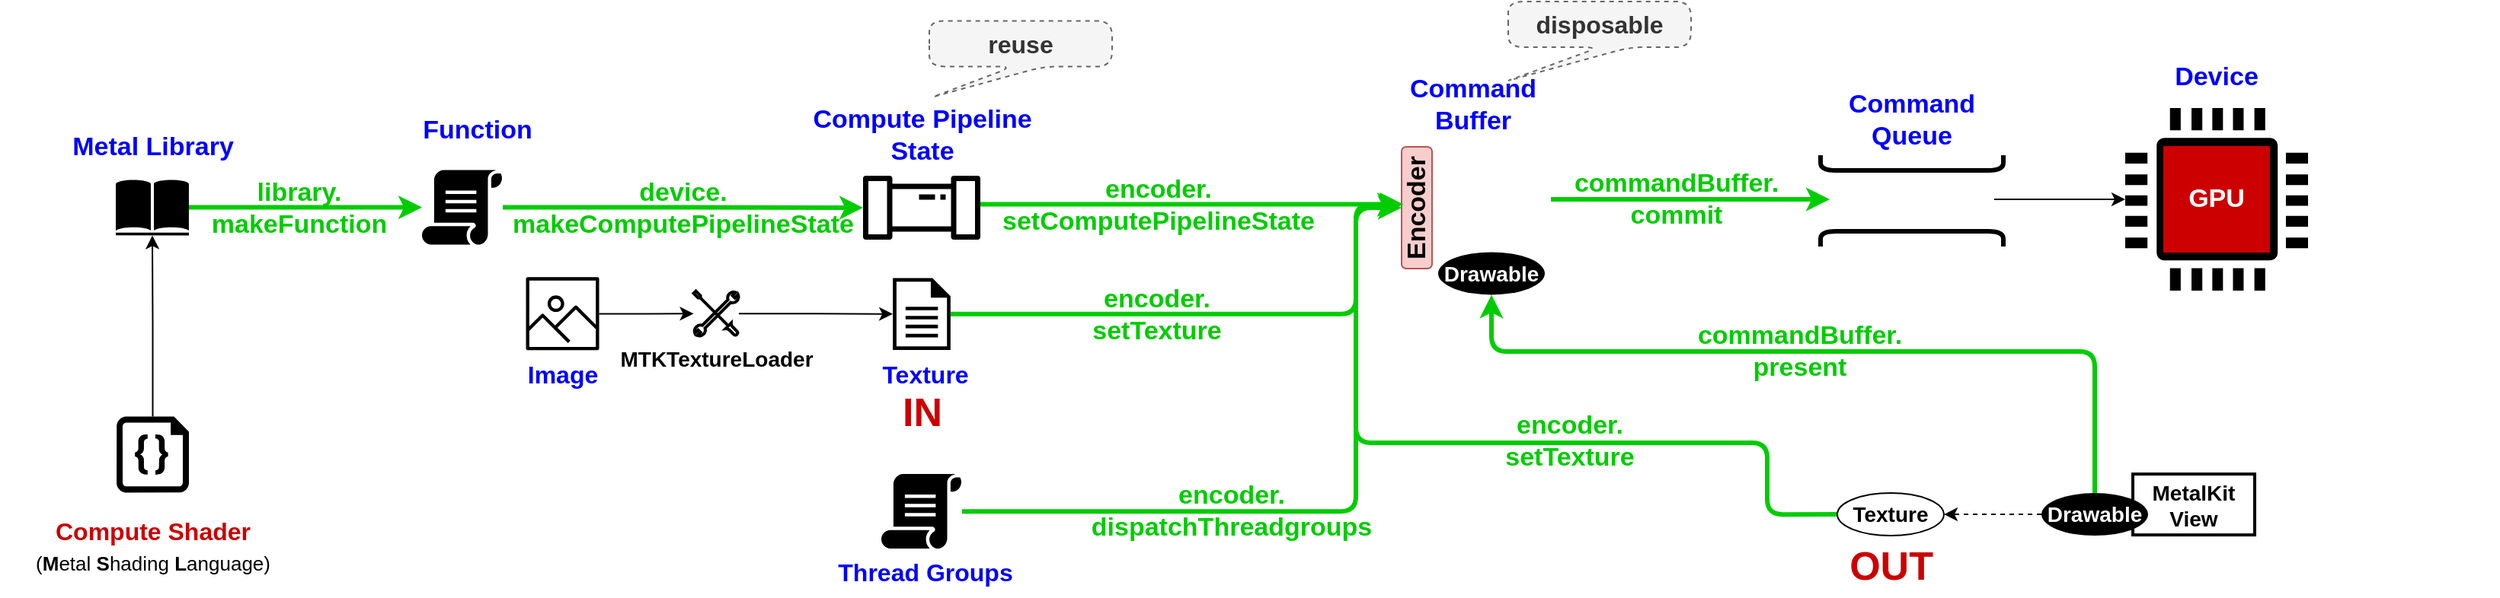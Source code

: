 <mxfile version="21.1.2" type="device">
  <diagram id="IPethDhe6ZVQqmIALtQ7" name="ページ1">
    <mxGraphModel dx="819" dy="1621" grid="1" gridSize="10" guides="1" tooltips="1" connect="1" arrows="1" fold="1" page="1" pageScale="1" pageWidth="827" pageHeight="1169" math="0" shadow="0">
      <root>
        <mxCell id="0" />
        <mxCell id="1" parent="0" />
        <mxCell id="iJuPHeYt4IxbWrObO4ik-1" value="Encoder" style="rounded=1;whiteSpace=wrap;html=1;rotation=-90;fontStyle=1;fontSize=17;fillColor=#f8cecc;strokeColor=#b85450;" parent="1" vertex="1">
          <mxGeometry x="890" y="95.5" width="80" height="20" as="geometry" />
        </mxCell>
        <mxCell id="iJuPHeYt4IxbWrObO4ik-2" style="edgeStyle=orthogonalEdgeStyle;rounded=0;orthogonalLoop=1;jettySize=auto;html=1;strokeColor=#00CC00;strokeWidth=3;fillColor=#d5e8d4;" parent="1" source="iJuPHeYt4IxbWrObO4ik-8" target="iJuPHeYt4IxbWrObO4ik-13" edge="1">
          <mxGeometry relative="1" as="geometry" />
        </mxCell>
        <mxCell id="iJuPHeYt4IxbWrObO4ik-3" value="&lt;font style=&quot;font-size: 17px;&quot;&gt;&lt;span style=&quot;font-size: 17px;&quot;&gt;library.&lt;br&gt;makeFunction&lt;/span&gt;&lt;/font&gt;" style="edgeLabel;html=1;align=center;verticalAlign=middle;resizable=0;points=[];labelBackgroundColor=none;fontSize=17;fontStyle=1;fontColor=#00CC00;" parent="iJuPHeYt4IxbWrObO4ik-2" vertex="1" connectable="0">
          <mxGeometry x="-0.252" relative="1" as="geometry">
            <mxPoint x="15" as="offset" />
          </mxGeometry>
        </mxCell>
        <mxCell id="iJuPHeYt4IxbWrObO4ik-4" style="edgeStyle=orthogonalEdgeStyle;rounded=0;orthogonalLoop=1;jettySize=auto;html=1;strokeColor=#00CC00;strokeWidth=3;fillColor=#d5e8d4;fontStyle=1;fontSize=17;" parent="1" source="iJuPHeYt4IxbWrObO4ik-13" target="iJuPHeYt4IxbWrObO4ik-15" edge="1">
          <mxGeometry relative="1" as="geometry" />
        </mxCell>
        <mxCell id="iJuPHeYt4IxbWrObO4ik-5" value="&lt;font style=&quot;font-size: 17px;&quot; color=&quot;#00cc00&quot;&gt;&lt;b&gt;device.&lt;br&gt;makeComputePipelineState&lt;/b&gt;&lt;/font&gt;" style="edgeLabel;html=1;align=center;verticalAlign=middle;resizable=0;points=[];labelBackgroundColor=none;" parent="iJuPHeYt4IxbWrObO4ik-4" vertex="1" connectable="0">
          <mxGeometry x="-0.155" y="1" relative="1" as="geometry">
            <mxPoint x="18" y="1" as="offset" />
          </mxGeometry>
        </mxCell>
        <mxCell id="iJuPHeYt4IxbWrObO4ik-6" style="edgeStyle=orthogonalEdgeStyle;rounded=0;orthogonalLoop=1;jettySize=auto;html=1;strokeWidth=3;strokeColor=#00CC00;fillColor=#d5e8d4;entryX=0.528;entryY=0.058;entryDx=0;entryDy=0;entryPerimeter=0;" parent="1" source="iJuPHeYt4IxbWrObO4ik-15" target="iJuPHeYt4IxbWrObO4ik-1" edge="1">
          <mxGeometry relative="1" as="geometry">
            <Array as="points">
              <mxPoint x="823" y="102.7" />
            </Array>
            <mxPoint x="748" y="110.7" as="sourcePoint" />
            <mxPoint x="910" y="52.7" as="targetPoint" />
          </mxGeometry>
        </mxCell>
        <mxCell id="iJuPHeYt4IxbWrObO4ik-7" value="encoder.&lt;br style=&quot;font-size: 17px;&quot;&gt;setComputePipelineState" style="edgeLabel;html=1;align=center;verticalAlign=middle;resizable=0;points=[];labelBackgroundColor=none;fontSize=17;fontStyle=1;fontColor=#00CC00;" parent="iJuPHeYt4IxbWrObO4ik-6" vertex="1" connectable="0">
          <mxGeometry x="-0.285" relative="1" as="geometry">
            <mxPoint x="17" as="offset" />
          </mxGeometry>
        </mxCell>
        <mxCell id="iJuPHeYt4IxbWrObO4ik-8" value="" style="shadow=0;dashed=0;html=1;strokeColor=none;fillColor=#000000;labelPosition=center;verticalLabelPosition=bottom;verticalAlign=top;align=center;outlineConnect=0;shape=mxgraph.veeam.library;container=0;" parent="1" vertex="1">
          <mxGeometry x="76" y="86.9" width="48" height="36.8" as="geometry" />
        </mxCell>
        <mxCell id="iJuPHeYt4IxbWrObO4ik-9" value="Metal Library" style="text;html=1;align=center;verticalAlign=middle;resizable=0;points=[];autosize=1;strokeColor=none;fillColor=none;fontSize=17;container=0;fontColor=#0000ff;fontStyle=1" parent="1" vertex="1">
          <mxGeometry x="35" y="51" width="130" height="30" as="geometry" />
        </mxCell>
        <mxCell id="iJuPHeYt4IxbWrObO4ik-10" style="edgeStyle=orthogonalEdgeStyle;rounded=0;orthogonalLoop=1;jettySize=auto;html=1;" parent="1" source="iJuPHeYt4IxbWrObO4ik-11" target="iJuPHeYt4IxbWrObO4ik-8" edge="1">
          <mxGeometry relative="1" as="geometry" />
        </mxCell>
        <mxCell id="iJuPHeYt4IxbWrObO4ik-11" value="" style="verticalLabelPosition=bottom;html=1;verticalAlign=top;align=center;strokeColor=none;fillColor=#000000;shape=mxgraph.azure.code_file;pointerEvents=1;container=0;" parent="1" vertex="1">
          <mxGeometry x="76.5" y="242.7" width="47.5" height="50" as="geometry" />
        </mxCell>
        <mxCell id="iJuPHeYt4IxbWrObO4ik-12" value="&lt;font color=&quot;#cc0000&quot;&gt;&lt;b&gt;Compute Shader&lt;/b&gt;&lt;/font&gt;&lt;br&gt;&lt;font style=&quot;font-size: 13px;&quot;&gt;(&lt;b&gt;M&lt;/b&gt;etal &lt;b&gt;S&lt;/b&gt;hading&amp;nbsp;&lt;b&gt;L&lt;/b&gt;anguage)&lt;/font&gt;" style="text;html=1;align=center;verticalAlign=middle;resizable=0;points=[];autosize=1;strokeColor=none;fillColor=none;fontSize=16;container=0;" parent="1" vertex="1">
          <mxGeometry x="10" y="302.7" width="180" height="50" as="geometry" />
        </mxCell>
        <mxCell id="iJuPHeYt4IxbWrObO4ik-13" value="" style="sketch=0;pointerEvents=1;shadow=0;dashed=0;html=1;strokeColor=none;fillColor=#000000;labelPosition=center;verticalLabelPosition=bottom;verticalAlign=top;outlineConnect=0;align=center;shape=mxgraph.office.concepts.script;container=0;" parent="1" vertex="1">
          <mxGeometry x="277" y="80.8" width="53" height="49" as="geometry" />
        </mxCell>
        <mxCell id="iJuPHeYt4IxbWrObO4ik-14" value="Function" style="text;html=1;align=center;verticalAlign=middle;resizable=0;points=[];autosize=1;strokeColor=none;fillColor=none;fontSize=17;container=0;fontColor=#0000FF;fontStyle=1" parent="1" vertex="1">
          <mxGeometry x="263" y="39.7" width="100" height="30" as="geometry" />
        </mxCell>
        <mxCell id="iJuPHeYt4IxbWrObO4ik-15" value="" style="sketch=0;outlineConnect=0;fontColor=#232F3E;gradientColor=none;fillColor=#000000;strokeColor=none;dashed=0;verticalLabelPosition=bottom;verticalAlign=top;align=center;html=1;fontSize=12;fontStyle=0;aspect=fixed;pointerEvents=1;shape=mxgraph.aws4.iot_analytics_pipeline;container=0;" parent="1" vertex="1">
          <mxGeometry x="566" y="84.5" width="78" height="42" as="geometry" />
        </mxCell>
        <mxCell id="iJuPHeYt4IxbWrObO4ik-16" style="edgeStyle=orthogonalEdgeStyle;rounded=0;orthogonalLoop=1;jettySize=auto;html=1;entryX=0;entryY=0.5;entryDx=0;entryDy=0;strokeWidth=3;strokeColor=#00CC00;fontColor=default;fillColor=#d5e8d4;" parent="1" source="iJuPHeYt4IxbWrObO4ik-38" target="iJuPHeYt4IxbWrObO4ik-44" edge="1">
          <mxGeometry relative="1" as="geometry">
            <mxPoint x="1280" y="101" as="sourcePoint" />
            <Array as="points">
              <mxPoint x="1070" y="100" />
              <mxPoint x="1070" y="100" />
            </Array>
          </mxGeometry>
        </mxCell>
        <mxCell id="iJuPHeYt4IxbWrObO4ik-17" value="&lt;font color=&quot;#00cc00&quot;&gt;commandBuffer.&lt;br&gt;commit&lt;/font&gt;" style="edgeLabel;html=1;align=center;verticalAlign=middle;resizable=0;points=[];labelBackgroundColor=none;fontStyle=1;fontSize=17;fontColor=#808080;" parent="iJuPHeYt4IxbWrObO4ik-16" vertex="1" connectable="0">
          <mxGeometry x="-0.299" y="-2" relative="1" as="geometry">
            <mxPoint x="18" y="-2" as="offset" />
          </mxGeometry>
        </mxCell>
        <mxCell id="iJuPHeYt4IxbWrObO4ik-18" style="edgeStyle=orthogonalEdgeStyle;rounded=0;orthogonalLoop=1;jettySize=auto;html=1;" parent="1" source="iJuPHeYt4IxbWrObO4ik-46" target="iJuPHeYt4IxbWrObO4ik-20" edge="1">
          <mxGeometry relative="1" as="geometry">
            <mxPoint x="1635" y="71" as="targetPoint" />
          </mxGeometry>
        </mxCell>
        <mxCell id="iJuPHeYt4IxbWrObO4ik-19" value="" style="group" parent="1" vertex="1" connectable="0">
          <mxGeometry x="1395" y="40" width="120" height="120" as="geometry" />
        </mxCell>
        <mxCell id="iJuPHeYt4IxbWrObO4ik-20" value="" style="pointerEvents=1;shadow=0;dashed=0;html=1;strokeColor=none;fillColor=#000000;labelPosition=center;verticalLabelPosition=bottom;verticalAlign=top;align=center;outlineConnect=0;shape=mxgraph.veeam.cpu;container=0;" parent="iJuPHeYt4IxbWrObO4ik-19" vertex="1">
          <mxGeometry width="120" height="120" as="geometry" />
        </mxCell>
        <mxCell id="iJuPHeYt4IxbWrObO4ik-21" value="&lt;font&gt;GPU&lt;/font&gt;" style="rounded=0;whiteSpace=wrap;html=1;fontStyle=1;fontSize=17;strokeColor=none;fillColor=#CC0000;fontColor=#ffffff;" parent="iJuPHeYt4IxbWrObO4ik-19" vertex="1">
          <mxGeometry x="25" y="25" width="70" height="70" as="geometry" />
        </mxCell>
        <mxCell id="iJuPHeYt4IxbWrObO4ik-22" value="Device" style="rounded=0;whiteSpace=wrap;html=1;fontStyle=1;fontSize=17;fontColor=#0000FF;strokeColor=none;fillColor=none;container=0;" parent="1" vertex="1">
          <mxGeometry x="1390" width="130" height="40" as="geometry" />
        </mxCell>
        <mxCell id="iJuPHeYt4IxbWrObO4ik-23" value="" style="rounded=0;whiteSpace=wrap;html=1;fillColor=none;strokeColor=none;" parent="1" vertex="1">
          <mxGeometry width="40" height="40" as="geometry" />
        </mxCell>
        <mxCell id="iJuPHeYt4IxbWrObO4ik-24" value="" style="rounded=0;whiteSpace=wrap;html=1;fillColor=none;strokeColor=none;" parent="1" vertex="1">
          <mxGeometry x="1600" y="2.22e-16" width="40" height="40" as="geometry" />
        </mxCell>
        <mxCell id="iJuPHeYt4IxbWrObO4ik-25" value="Drawable" style="ellipse;whiteSpace=wrap;html=1;fontSize=14;fillColor=#000000;strokeColor=none;fontStyle=1;align=center;fontColor=#ffffff;labelBackgroundColor=none;" parent="1" vertex="1">
          <mxGeometry x="944" y="134.7" width="70" height="28" as="geometry" />
        </mxCell>
        <mxCell id="iJuPHeYt4IxbWrObO4ik-26" value="reuse" style="shape=callout;whiteSpace=wrap;html=1;perimeter=calloutPerimeter;fontStyle=1;dashed=1;rounded=1;size=20;position=0.46;position2=0.02;fillColor=#f5f5f5;fontColor=#333333;strokeColor=#666666;fontSize=16;" parent="1" vertex="1">
          <mxGeometry x="610" y="-17.3" width="120" height="50" as="geometry" />
        </mxCell>
        <mxCell id="iJuPHeYt4IxbWrObO4ik-27" value="disposable" style="shape=callout;whiteSpace=wrap;html=1;perimeter=calloutPerimeter;fontStyle=1;dashed=1;rounded=1;size=22;position=0.5;position2=0;fillColor=#f5f5f5;fontColor=#333333;strokeColor=#666666;fontSize=16;" parent="1" vertex="1">
          <mxGeometry x="990" y="-30" width="120" height="52" as="geometry" />
        </mxCell>
        <mxCell id="iJuPHeYt4IxbWrObO4ik-28" style="edgeStyle=orthogonalEdgeStyle;rounded=1;orthogonalLoop=1;jettySize=auto;html=1;strokeColor=#00CC00;strokeWidth=3;fillColor=#d5e8d4;entryX=0.525;entryY=-0.012;entryDx=0;entryDy=0;entryPerimeter=0;exitX=1;exitY=0.5;exitDx=0;exitDy=0;exitPerimeter=0;" parent="1" source="-3g29Eg2MgFktUr-Gr2d-62" target="iJuPHeYt4IxbWrObO4ik-1" edge="1">
          <mxGeometry relative="1" as="geometry">
            <mxPoint x="890" y="62.7" as="targetPoint" />
            <Array as="points">
              <mxPoint x="890" y="175" />
              <mxPoint x="890" y="103" />
            </Array>
            <mxPoint x="660" y="160" as="sourcePoint" />
          </mxGeometry>
        </mxCell>
        <mxCell id="iJuPHeYt4IxbWrObO4ik-29" value="encoder.&lt;br style=&quot;border-color: var(--border-color);&quot;&gt;setTexture" style="edgeLabel;html=1;align=center;verticalAlign=middle;resizable=0;points=[];fontSize=17;fontStyle=1;fontColor=#00CC00;labelBackgroundColor=none;rotation=0;" parent="iJuPHeYt4IxbWrObO4ik-28" vertex="1" connectable="0">
          <mxGeometry x="-0.73" y="-3" relative="1" as="geometry">
            <mxPoint x="85" y="-3" as="offset" />
          </mxGeometry>
        </mxCell>
        <mxCell id="iJuPHeYt4IxbWrObO4ik-31" value="&lt;b style=&quot;border-color: var(--border-color);&quot;&gt;&lt;font style=&quot;border-color: var(--border-color);&quot; color=&quot;#0000ff&quot;&gt;Texture&lt;/font&gt;&lt;/b&gt;" style="text;html=1;align=center;verticalAlign=middle;resizable=0;points=[];autosize=1;strokeColor=none;fillColor=none;fontSize=16;container=0;" parent="1" vertex="1">
          <mxGeometry x="566.54" y="200" width="80" height="30" as="geometry" />
        </mxCell>
        <mxCell id="iJuPHeYt4IxbWrObO4ik-32" style="edgeStyle=orthogonalEdgeStyle;rounded=1;orthogonalLoop=1;jettySize=auto;html=1;strokeColor=#00CC00;strokeWidth=3;fillColor=#d5e8d4;entryX=0.525;entryY=-0.023;entryDx=0;entryDy=0;entryPerimeter=0;exitX=0;exitY=0.5;exitDx=0;exitDy=0;" parent="1" source="iJuPHeYt4IxbWrObO4ik-54" target="iJuPHeYt4IxbWrObO4ik-1" edge="1">
          <mxGeometry relative="1" as="geometry">
            <mxPoint x="920" y="172.7" as="targetPoint" />
            <Array as="points">
              <mxPoint x="1160" y="307" />
              <mxPoint x="1160" y="260" />
              <mxPoint x="890" y="260" />
              <mxPoint x="890" y="104" />
            </Array>
            <mxPoint x="623.182" y="270" as="sourcePoint" />
          </mxGeometry>
        </mxCell>
        <mxCell id="iJuPHeYt4IxbWrObO4ik-33" value="encoder.&lt;br style=&quot;font-size: 17px;&quot;&gt;setTexture" style="edgeLabel;html=1;align=center;verticalAlign=middle;resizable=0;points=[];fontStyle=1;fontSize=17;labelBackgroundColor=none;fontColor=#00CC00;rotation=0;" parent="iJuPHeYt4IxbWrObO4ik-32" vertex="1" connectable="0">
          <mxGeometry x="-0.443" y="-1" relative="1" as="geometry">
            <mxPoint x="-70" as="offset" />
          </mxGeometry>
        </mxCell>
        <mxCell id="iJuPHeYt4IxbWrObO4ik-34" style="edgeStyle=orthogonalEdgeStyle;rounded=1;orthogonalLoop=1;jettySize=auto;html=1;strokeColor=#00CC00;strokeWidth=3;fillColor=#d5e8d4;jumpStyle=gap;exitX=0.5;exitY=0;exitDx=0;exitDy=0;" parent="1" source="iJuPHeYt4IxbWrObO4ik-48" target="iJuPHeYt4IxbWrObO4ik-25" edge="1">
          <mxGeometry relative="1" as="geometry">
            <Array as="points">
              <mxPoint x="1375" y="200" />
              <mxPoint x="979" y="200" />
            </Array>
          </mxGeometry>
        </mxCell>
        <mxCell id="iJuPHeYt4IxbWrObO4ik-35" value="commandBuffer.&lt;br&gt;present" style="edgeLabel;html=1;align=center;verticalAlign=middle;resizable=0;points=[];fontStyle=1;fontSize=17;fontColor=#00CC00;labelBackgroundColor=none;" parent="iJuPHeYt4IxbWrObO4ik-34" vertex="1" connectable="0">
          <mxGeometry x="-0.405" y="-1" relative="1" as="geometry">
            <mxPoint x="-131" y="1" as="offset" />
          </mxGeometry>
        </mxCell>
        <mxCell id="iJuPHeYt4IxbWrObO4ik-36" value="MetalKit&lt;br style=&quot;font-size: 14px;&quot;&gt;View" style="rounded=0;whiteSpace=wrap;html=1;fontFamily=Helvetica;fontSize=14;fontColor=default;fontStyle=1;strokeWidth=2;fillColor=none;" parent="1" vertex="1">
          <mxGeometry x="1400" y="280.55" width="80" height="40" as="geometry" />
        </mxCell>
        <mxCell id="iJuPHeYt4IxbWrObO4ik-37" value="Compute Pipeline&lt;br&gt;State" style="text;html=1;align=center;verticalAlign=middle;resizable=0;points=[];autosize=1;strokeColor=none;fillColor=none;fontSize=17;container=0;fontColor=#0000FF;fontStyle=1" parent="1" vertex="1">
          <mxGeometry x="520" y="32.7" width="170" height="50" as="geometry" />
        </mxCell>
        <mxCell id="iJuPHeYt4IxbWrObO4ik-38" value="" style="shape=image;html=1;verticalAlign=top;verticalLabelPosition=bottom;labelBackgroundColor=#ffffff;imageAspect=0;aspect=fixed;image=https://cdn2.iconfinder.com/data/icons/essential-web-5/50/script-programming-coding-add-on-128.png;imageBackground=none;imageBorder=none;" parent="1" vertex="1">
          <mxGeometry x="940" y="62" width="78" height="78" as="geometry" />
        </mxCell>
        <mxCell id="iJuPHeYt4IxbWrObO4ik-39" value="Command&lt;br&gt;Buffer" style="rounded=0;whiteSpace=wrap;html=1;fontStyle=1;fontSize=17;fontColor=#0000FF;strokeColor=none;fillColor=none;" parent="1" vertex="1">
          <mxGeometry x="917" y="18" width="100" height="40" as="geometry" />
        </mxCell>
        <mxCell id="iJuPHeYt4IxbWrObO4ik-40" value="Command Queue" style="rounded=0;whiteSpace=wrap;html=1;fontStyle=1;fontSize=17;fontColor=#0000FF;strokeColor=none;fillColor=none;container=0;" parent="1" vertex="1">
          <mxGeometry x="1190" y="28.3" width="130" height="40" as="geometry" />
        </mxCell>
        <mxCell id="iJuPHeYt4IxbWrObO4ik-41" value="" style="group" parent="1" vertex="1" connectable="0">
          <mxGeometry x="1195" y="81" width="120" height="40" as="geometry" />
        </mxCell>
        <mxCell id="iJuPHeYt4IxbWrObO4ik-42" value="" style="endArrow=none;html=1;strokeWidth=3;rounded=1;strokeColor=#000000;" parent="iJuPHeYt4IxbWrObO4ik-41" edge="1">
          <mxGeometry width="50" height="50" relative="1" as="geometry">
            <mxPoint y="-10" as="sourcePoint" />
            <mxPoint x="120" y="-10" as="targetPoint" />
            <Array as="points">
              <mxPoint />
              <mxPoint x="120" />
            </Array>
          </mxGeometry>
        </mxCell>
        <mxCell id="iJuPHeYt4IxbWrObO4ik-43" value="" style="endArrow=none;html=1;rounded=1;strokeWidth=3;strokeColor=#000000;" parent="iJuPHeYt4IxbWrObO4ik-41" edge="1">
          <mxGeometry width="50" height="50" relative="1" as="geometry">
            <mxPoint y="50" as="sourcePoint" />
            <mxPoint x="120" y="50" as="targetPoint" />
            <Array as="points">
              <mxPoint y="40" />
              <mxPoint x="120" y="40" />
            </Array>
          </mxGeometry>
        </mxCell>
        <mxCell id="iJuPHeYt4IxbWrObO4ik-44" value="" style="shape=image;html=1;verticalAlign=top;verticalLabelPosition=bottom;labelBackgroundColor=#ffffff;imageAspect=0;aspect=fixed;image=https://cdn2.iconfinder.com/data/icons/essential-web-5/50/script-programming-coding-add-on-128.png;container=0;imageBackground=none;" parent="iJuPHeYt4IxbWrObO4ik-41" vertex="1">
          <mxGeometry x="6" y="5" width="28" height="28" as="geometry" />
        </mxCell>
        <mxCell id="iJuPHeYt4IxbWrObO4ik-45" value="" style="shape=image;html=1;verticalAlign=top;verticalLabelPosition=bottom;labelBackgroundColor=#ffffff;imageAspect=0;aspect=fixed;image=https://cdn2.iconfinder.com/data/icons/essential-web-5/50/script-programming-coding-add-on-128.png;container=0;" parent="iJuPHeYt4IxbWrObO4ik-41" vertex="1">
          <mxGeometry x="46" y="5" width="28" height="28" as="geometry" />
        </mxCell>
        <mxCell id="iJuPHeYt4IxbWrObO4ik-46" value="" style="shape=image;html=1;verticalAlign=top;verticalLabelPosition=bottom;labelBackgroundColor=#ffffff;imageAspect=0;aspect=fixed;image=https://cdn2.iconfinder.com/data/icons/essential-web-5/50/script-programming-coding-add-on-128.png;container=0;" parent="iJuPHeYt4IxbWrObO4ik-41" vertex="1">
          <mxGeometry x="86" y="5" width="28" height="28" as="geometry" />
        </mxCell>
        <mxCell id="iJuPHeYt4IxbWrObO4ik-47" style="edgeStyle=orthogonalEdgeStyle;rounded=0;orthogonalLoop=1;jettySize=auto;html=1;entryX=1;entryY=0.5;entryDx=0;entryDy=0;dashed=1;" parent="1" source="iJuPHeYt4IxbWrObO4ik-48" target="iJuPHeYt4IxbWrObO4ik-54" edge="1">
          <mxGeometry relative="1" as="geometry" />
        </mxCell>
        <mxCell id="iJuPHeYt4IxbWrObO4ik-48" value="Drawable" style="ellipse;whiteSpace=wrap;html=1;fontSize=14;fillColor=#000000;strokeColor=none;fontStyle=1;align=center;fontColor=#ffffff;labelBackgroundColor=none;" parent="1" vertex="1">
          <mxGeometry x="1340" y="293.05" width="70" height="28" as="geometry" />
        </mxCell>
        <mxCell id="iJuPHeYt4IxbWrObO4ik-49" value="" style="sketch=0;pointerEvents=1;shadow=0;dashed=0;html=1;strokeColor=none;fillColor=#000000;labelPosition=center;verticalLabelPosition=bottom;verticalAlign=top;outlineConnect=0;align=center;shape=mxgraph.office.concepts.script;container=0;" parent="1" vertex="1">
          <mxGeometry x="578.5" y="280.55" width="53" height="49" as="geometry" />
        </mxCell>
        <mxCell id="iJuPHeYt4IxbWrObO4ik-50" value="&lt;b style=&quot;border-color: var(--border-color);&quot;&gt;&lt;font style=&quot;border-color: var(--border-color);&quot; color=&quot;#0000ff&quot;&gt;Thread Groups&lt;/font&gt;&lt;/b&gt;" style="text;html=1;align=center;verticalAlign=middle;resizable=0;points=[];autosize=1;strokeColor=none;fillColor=none;fontSize=16;container=0;" parent="1" vertex="1">
          <mxGeometry x="536.54" y="329.55" width="140" height="30" as="geometry" />
        </mxCell>
        <mxCell id="iJuPHeYt4IxbWrObO4ik-51" style="edgeStyle=orthogonalEdgeStyle;rounded=1;orthogonalLoop=1;jettySize=auto;html=1;strokeColor=#00CC00;strokeWidth=3;fillColor=#d5e8d4;entryX=0.5;entryY=0;entryDx=0;entryDy=0;" parent="1" source="iJuPHeYt4IxbWrObO4ik-49" target="iJuPHeYt4IxbWrObO4ik-1" edge="1">
          <mxGeometry relative="1" as="geometry">
            <mxPoint x="930" y="114" as="targetPoint" />
            <Array as="points">
              <mxPoint x="890" y="305" />
              <mxPoint x="890" y="106" />
            </Array>
            <mxPoint x="633" y="270" as="sourcePoint" />
          </mxGeometry>
        </mxCell>
        <mxCell id="iJuPHeYt4IxbWrObO4ik-52" value="encoder.&lt;br&gt;dispatchThreadgroups" style="edgeLabel;html=1;align=center;verticalAlign=middle;resizable=0;points=[];fontStyle=1;fontSize=17;labelBackgroundColor=none;fontColor=#00CC00;rotation=0;" parent="iJuPHeYt4IxbWrObO4ik-51" vertex="1" connectable="0">
          <mxGeometry x="-0.443" y="-1" relative="1" as="geometry">
            <mxPoint x="40" y="-1" as="offset" />
          </mxGeometry>
        </mxCell>
        <mxCell id="iJuPHeYt4IxbWrObO4ik-53" value="IN" style="text;html=1;align=center;verticalAlign=middle;resizable=0;points=[];autosize=1;strokeColor=none;fillColor=none;fontStyle=1;fontSize=26;fontColor=#CC0000;" parent="1" vertex="1">
          <mxGeometry x="579.81" y="220" width="50" height="40" as="geometry" />
        </mxCell>
        <mxCell id="iJuPHeYt4IxbWrObO4ik-54" value="Texture" style="ellipse;whiteSpace=wrap;html=1;fontSize=14;fontStyle=1;align=center;labelBackgroundColor=none;" parent="1" vertex="1">
          <mxGeometry x="1206" y="293.05" width="70" height="28" as="geometry" />
        </mxCell>
        <mxCell id="iJuPHeYt4IxbWrObO4ik-55" style="edgeStyle=orthogonalEdgeStyle;rounded=0;orthogonalLoop=1;jettySize=auto;html=1;" parent="1" source="iJuPHeYt4IxbWrObO4ik-56" target="iJuPHeYt4IxbWrObO4ik-59" edge="1">
          <mxGeometry relative="1" as="geometry" />
        </mxCell>
        <mxCell id="iJuPHeYt4IxbWrObO4ik-56" value="" style="sketch=0;outlineConnect=0;fontColor=#232F3E;gradientColor=none;fillColor=#000000;strokeColor=none;dashed=0;verticalLabelPosition=bottom;verticalAlign=top;align=center;html=1;fontSize=12;fontStyle=0;aspect=fixed;pointerEvents=1;shape=mxgraph.aws4.container_registry_image;" parent="1" vertex="1">
          <mxGeometry x="345.27" y="151.15" width="48" height="48" as="geometry" />
        </mxCell>
        <mxCell id="iJuPHeYt4IxbWrObO4ik-57" value="&lt;font color=&quot;#0000ff&quot;&gt;&lt;b&gt;Image&lt;/b&gt;&lt;/font&gt;" style="text;html=1;align=center;verticalAlign=middle;resizable=0;points=[];autosize=1;strokeColor=none;fillColor=none;fontSize=16;container=0;" parent="1" vertex="1">
          <mxGeometry x="334.27" y="200" width="70" height="30" as="geometry" />
        </mxCell>
        <mxCell id="iJuPHeYt4IxbWrObO4ik-58" style="edgeStyle=orthogonalEdgeStyle;rounded=0;orthogonalLoop=1;jettySize=auto;html=1;entryX=0;entryY=0.5;entryDx=0;entryDy=0;entryPerimeter=0;" parent="1" source="iJuPHeYt4IxbWrObO4ik-59" edge="1" target="-3g29Eg2MgFktUr-Gr2d-62">
          <mxGeometry relative="1" as="geometry">
            <mxPoint x="588.27" y="175.3" as="targetPoint" />
          </mxGeometry>
        </mxCell>
        <mxCell id="iJuPHeYt4IxbWrObO4ik-59" value="MTKTextureLoader" style="html=1;verticalLabelPosition=bottom;align=center;labelBackgroundColor=none;verticalAlign=top;strokeWidth=2;strokeColor=default;shadow=0;dashed=0;shape=mxgraph.ios7.icons.tools;pointerEvents=1;fontStyle=1;fontSize=14;fillColor=default;" parent="1" vertex="1">
          <mxGeometry x="455.27" y="160.3" width="29.7" height="29.7" as="geometry" />
        </mxCell>
        <mxCell id="iJuPHeYt4IxbWrObO4ik-60" value="OUT" style="text;html=1;align=center;verticalAlign=middle;resizable=0;points=[];autosize=1;strokeColor=none;fillColor=none;fontStyle=1;fontSize=26;fontColor=#CC0000;" parent="1" vertex="1">
          <mxGeometry x="1201" y="320.55" width="80" height="40" as="geometry" />
        </mxCell>
        <mxCell id="-3g29Eg2MgFktUr-Gr2d-62" value="" style="sketch=0;aspect=fixed;pointerEvents=1;shadow=0;dashed=0;html=1;strokeColor=none;labelPosition=center;verticalLabelPosition=bottom;verticalAlign=top;align=center;fillColor=#000000;shape=mxgraph.mscae.enterprise.document" vertex="1" parent="1">
          <mxGeometry x="586.08" y="151.7" width="37.84" height="47.3" as="geometry" />
        </mxCell>
      </root>
    </mxGraphModel>
  </diagram>
</mxfile>
